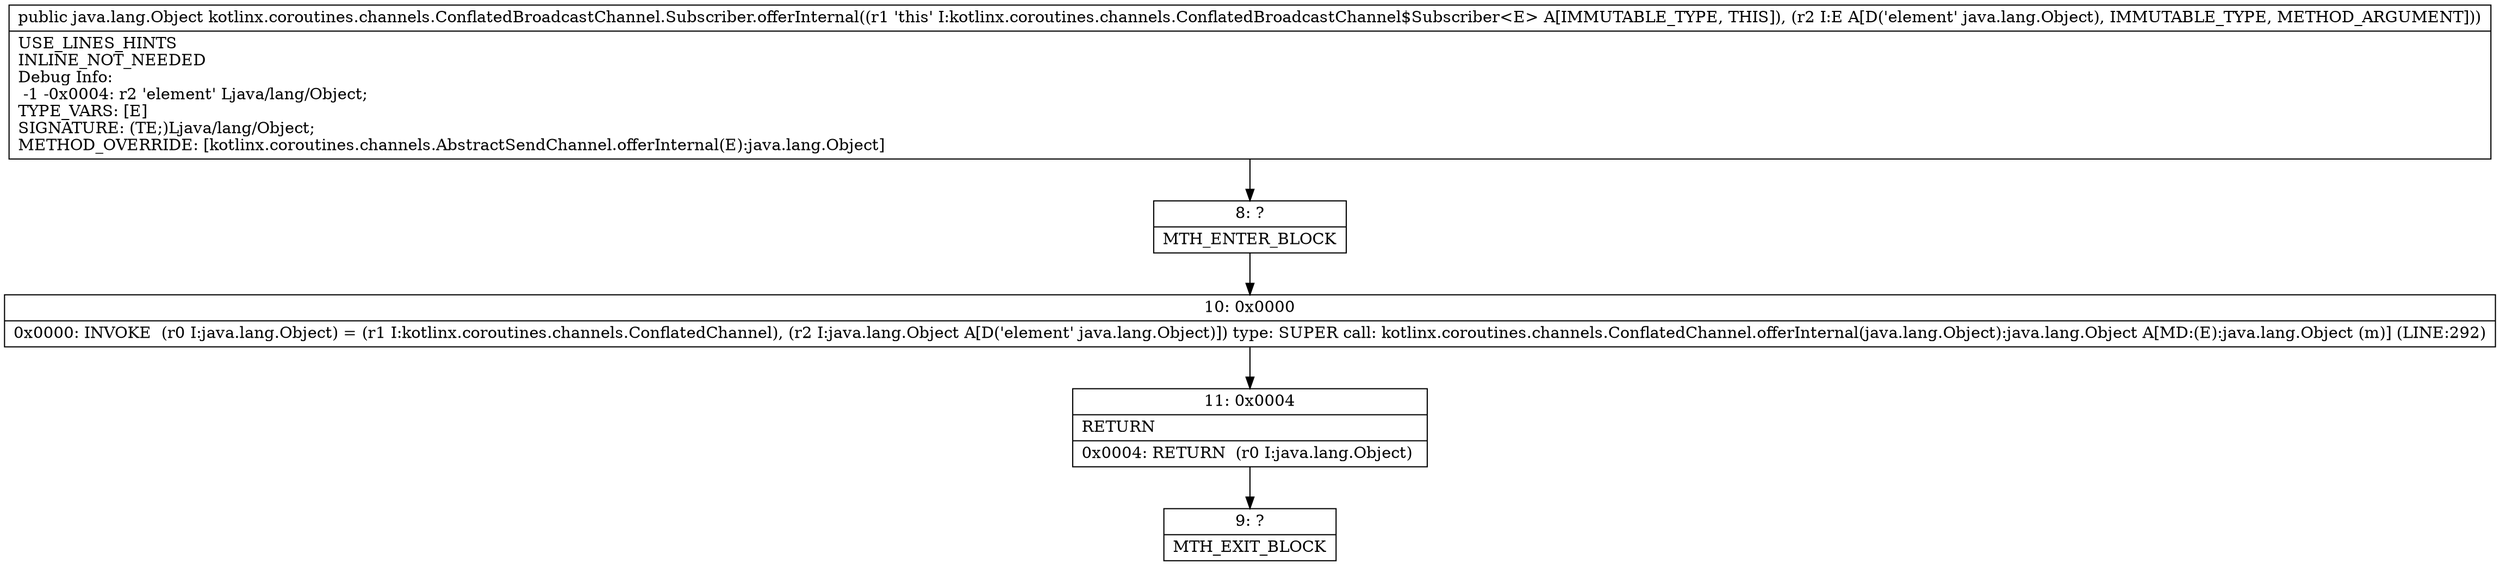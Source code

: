 digraph "CFG forkotlinx.coroutines.channels.ConflatedBroadcastChannel.Subscriber.offerInternal(Ljava\/lang\/Object;)Ljava\/lang\/Object;" {
Node_8 [shape=record,label="{8\:\ ?|MTH_ENTER_BLOCK\l}"];
Node_10 [shape=record,label="{10\:\ 0x0000|0x0000: INVOKE  (r0 I:java.lang.Object) = (r1 I:kotlinx.coroutines.channels.ConflatedChannel), (r2 I:java.lang.Object A[D('element' java.lang.Object)]) type: SUPER call: kotlinx.coroutines.channels.ConflatedChannel.offerInternal(java.lang.Object):java.lang.Object A[MD:(E):java.lang.Object (m)] (LINE:292)\l}"];
Node_11 [shape=record,label="{11\:\ 0x0004|RETURN\l|0x0004: RETURN  (r0 I:java.lang.Object) \l}"];
Node_9 [shape=record,label="{9\:\ ?|MTH_EXIT_BLOCK\l}"];
MethodNode[shape=record,label="{public java.lang.Object kotlinx.coroutines.channels.ConflatedBroadcastChannel.Subscriber.offerInternal((r1 'this' I:kotlinx.coroutines.channels.ConflatedBroadcastChannel$Subscriber\<E\> A[IMMUTABLE_TYPE, THIS]), (r2 I:E A[D('element' java.lang.Object), IMMUTABLE_TYPE, METHOD_ARGUMENT]))  | USE_LINES_HINTS\lINLINE_NOT_NEEDED\lDebug Info:\l  \-1 \-0x0004: r2 'element' Ljava\/lang\/Object;\lTYPE_VARS: [E]\lSIGNATURE: (TE;)Ljava\/lang\/Object;\lMETHOD_OVERRIDE: [kotlinx.coroutines.channels.AbstractSendChannel.offerInternal(E):java.lang.Object]\l}"];
MethodNode -> Node_8;Node_8 -> Node_10;
Node_10 -> Node_11;
Node_11 -> Node_9;
}

